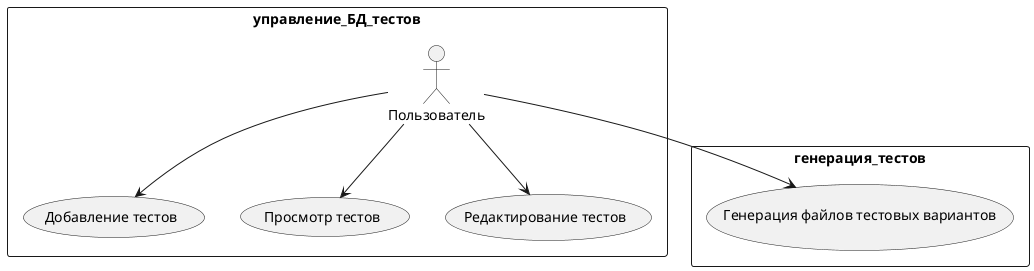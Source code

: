 'Функциональная структура системы, выполненная в виде диаграммы прецедентов'
@startuml
rectangle управление_БД_тестов {
    Пользователь --> (Добавление тестов)
    Пользователь --> (Просмотр тестов)
    Пользователь --> (Редактирование тестов)
}

rectangle генерация_тестов {
    Пользователь --> (Генерация файлов тестовых вариантов)
}
@enduml